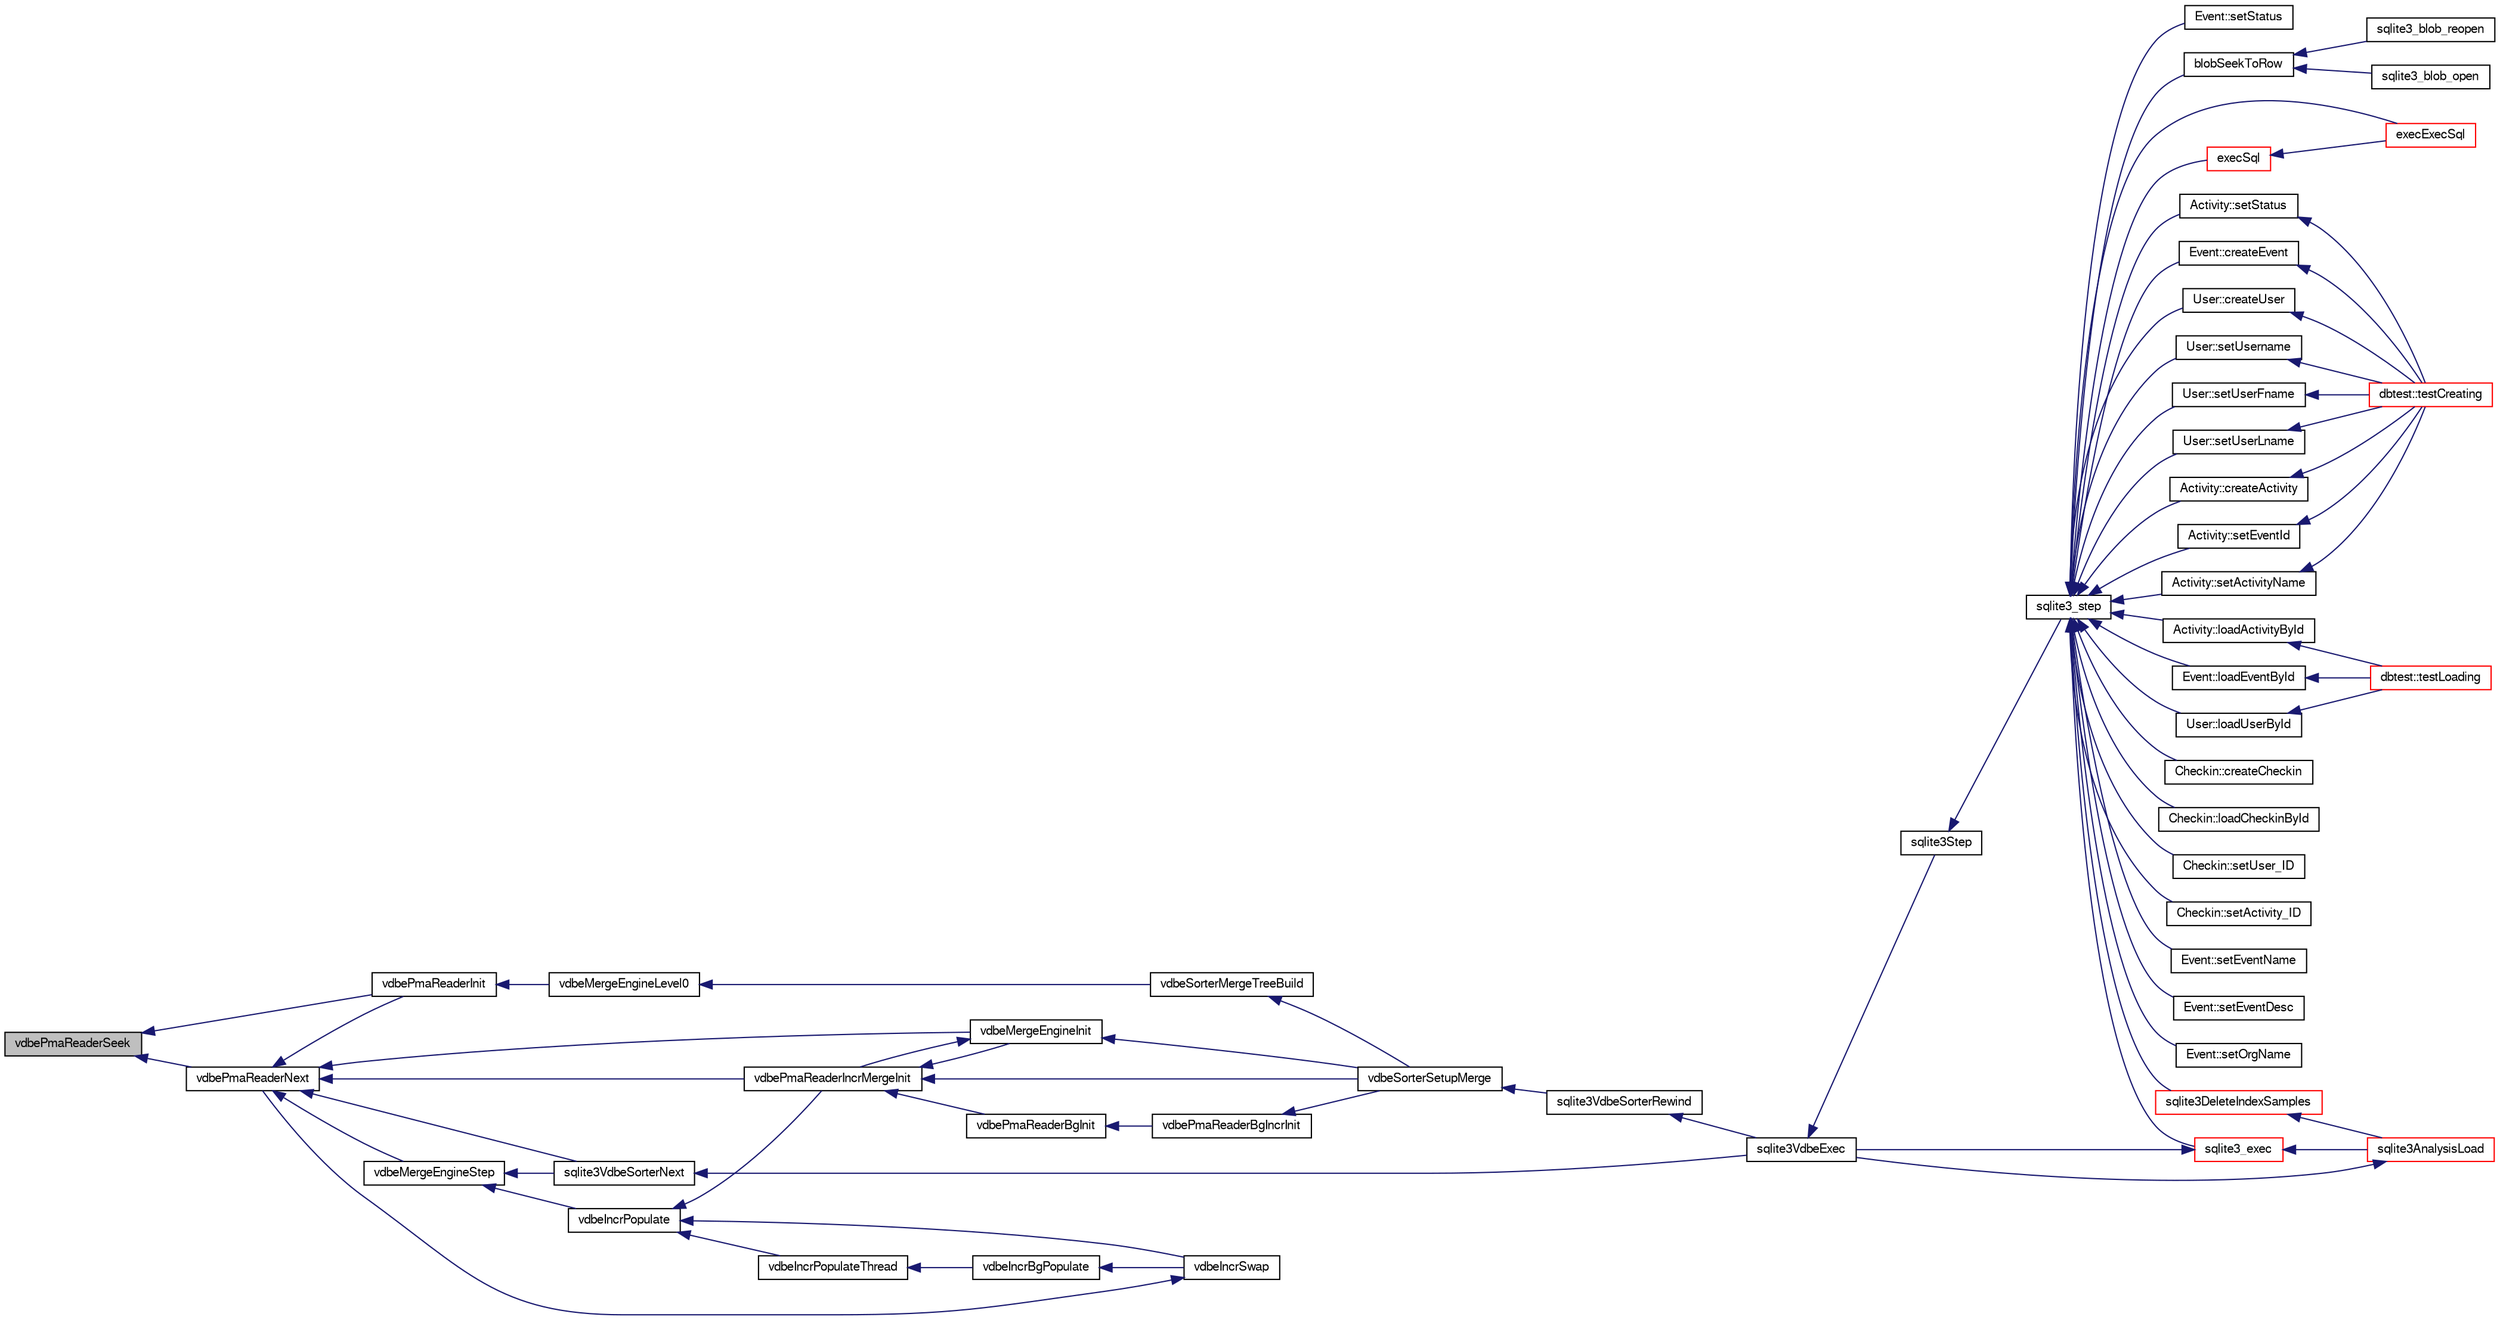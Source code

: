 digraph "vdbePmaReaderSeek"
{
  edge [fontname="FreeSans",fontsize="10",labelfontname="FreeSans",labelfontsize="10"];
  node [fontname="FreeSans",fontsize="10",shape=record];
  rankdir="LR";
  Node873658 [label="vdbePmaReaderSeek",height=0.2,width=0.4,color="black", fillcolor="grey75", style="filled", fontcolor="black"];
  Node873658 -> Node873659 [dir="back",color="midnightblue",fontsize="10",style="solid",fontname="FreeSans"];
  Node873659 [label="vdbePmaReaderNext",height=0.2,width=0.4,color="black", fillcolor="white", style="filled",URL="$sqlite3_8c.html#af63a38a01ef1374e7a717f83c2ccf648"];
  Node873659 -> Node873660 [dir="back",color="midnightblue",fontsize="10",style="solid",fontname="FreeSans"];
  Node873660 [label="vdbePmaReaderInit",height=0.2,width=0.4,color="black", fillcolor="white", style="filled",URL="$sqlite3_8c.html#a721a310daa0db281ae2ec97c1e330853"];
  Node873660 -> Node873661 [dir="back",color="midnightblue",fontsize="10",style="solid",fontname="FreeSans"];
  Node873661 [label="vdbeMergeEngineLevel0",height=0.2,width=0.4,color="black", fillcolor="white", style="filled",URL="$sqlite3_8c.html#a5b84168cf5b5c64218810fbc3182b95f"];
  Node873661 -> Node873662 [dir="back",color="midnightblue",fontsize="10",style="solid",fontname="FreeSans"];
  Node873662 [label="vdbeSorterMergeTreeBuild",height=0.2,width=0.4,color="black", fillcolor="white", style="filled",URL="$sqlite3_8c.html#a7af2bdcef74d6ae7b6c04a2a7d171f33"];
  Node873662 -> Node873663 [dir="back",color="midnightblue",fontsize="10",style="solid",fontname="FreeSans"];
  Node873663 [label="vdbeSorterSetupMerge",height=0.2,width=0.4,color="black", fillcolor="white", style="filled",URL="$sqlite3_8c.html#a82088507aafeedcc04af031f7ea0bbd8"];
  Node873663 -> Node873664 [dir="back",color="midnightblue",fontsize="10",style="solid",fontname="FreeSans"];
  Node873664 [label="sqlite3VdbeSorterRewind",height=0.2,width=0.4,color="black", fillcolor="white", style="filled",URL="$sqlite3_8c.html#a31677d178ebf96ee6034a05660e1f4bf"];
  Node873664 -> Node873665 [dir="back",color="midnightblue",fontsize="10",style="solid",fontname="FreeSans"];
  Node873665 [label="sqlite3VdbeExec",height=0.2,width=0.4,color="black", fillcolor="white", style="filled",URL="$sqlite3_8c.html#a8ce40a614bdc56719c4d642b1e4dfb21"];
  Node873665 -> Node873666 [dir="back",color="midnightblue",fontsize="10",style="solid",fontname="FreeSans"];
  Node873666 [label="sqlite3Step",height=0.2,width=0.4,color="black", fillcolor="white", style="filled",URL="$sqlite3_8c.html#a3f2872e873e2758a4beedad1d5113554"];
  Node873666 -> Node873667 [dir="back",color="midnightblue",fontsize="10",style="solid",fontname="FreeSans"];
  Node873667 [label="sqlite3_step",height=0.2,width=0.4,color="black", fillcolor="white", style="filled",URL="$sqlite3_8h.html#ac1e491ce36b7471eb28387f7d3c74334"];
  Node873667 -> Node873668 [dir="back",color="midnightblue",fontsize="10",style="solid",fontname="FreeSans"];
  Node873668 [label="Activity::createActivity",height=0.2,width=0.4,color="black", fillcolor="white", style="filled",URL="$classActivity.html#a813cc5e52c14ab49b39014c134e3425b"];
  Node873668 -> Node873669 [dir="back",color="midnightblue",fontsize="10",style="solid",fontname="FreeSans"];
  Node873669 [label="dbtest::testCreating",height=0.2,width=0.4,color="red", fillcolor="white", style="filled",URL="$classdbtest.html#a8193e88a7df657069c8a6bd09c8243b7"];
  Node873667 -> Node873671 [dir="back",color="midnightblue",fontsize="10",style="solid",fontname="FreeSans"];
  Node873671 [label="Activity::loadActivityById",height=0.2,width=0.4,color="black", fillcolor="white", style="filled",URL="$classActivity.html#abe4ffb4f08a47212ebf9013259d9e7fd"];
  Node873671 -> Node873672 [dir="back",color="midnightblue",fontsize="10",style="solid",fontname="FreeSans"];
  Node873672 [label="dbtest::testLoading",height=0.2,width=0.4,color="red", fillcolor="white", style="filled",URL="$classdbtest.html#a6f98d82a2c8e2b9040848763504ddae1"];
  Node873667 -> Node873673 [dir="back",color="midnightblue",fontsize="10",style="solid",fontname="FreeSans"];
  Node873673 [label="Activity::setEventId",height=0.2,width=0.4,color="black", fillcolor="white", style="filled",URL="$classActivity.html#adb1d0fd0d08f473e068f0a4086bfa9ca"];
  Node873673 -> Node873669 [dir="back",color="midnightblue",fontsize="10",style="solid",fontname="FreeSans"];
  Node873667 -> Node873674 [dir="back",color="midnightblue",fontsize="10",style="solid",fontname="FreeSans"];
  Node873674 [label="Activity::setActivityName",height=0.2,width=0.4,color="black", fillcolor="white", style="filled",URL="$classActivity.html#a62dc3737b33915a36086f9dd26d16a81"];
  Node873674 -> Node873669 [dir="back",color="midnightblue",fontsize="10",style="solid",fontname="FreeSans"];
  Node873667 -> Node873675 [dir="back",color="midnightblue",fontsize="10",style="solid",fontname="FreeSans"];
  Node873675 [label="Activity::setStatus",height=0.2,width=0.4,color="black", fillcolor="white", style="filled",URL="$classActivity.html#af618135a7738f4d2a7ee147a8ef912ea"];
  Node873675 -> Node873669 [dir="back",color="midnightblue",fontsize="10",style="solid",fontname="FreeSans"];
  Node873667 -> Node873676 [dir="back",color="midnightblue",fontsize="10",style="solid",fontname="FreeSans"];
  Node873676 [label="Checkin::createCheckin",height=0.2,width=0.4,color="black", fillcolor="white", style="filled",URL="$classCheckin.html#a4e40acdf7fff0e607f6de4f24f3a163c"];
  Node873667 -> Node873677 [dir="back",color="midnightblue",fontsize="10",style="solid",fontname="FreeSans"];
  Node873677 [label="Checkin::loadCheckinById",height=0.2,width=0.4,color="black", fillcolor="white", style="filled",URL="$classCheckin.html#a3461f70ea6c68475225f2a07f78a21e0"];
  Node873667 -> Node873678 [dir="back",color="midnightblue",fontsize="10",style="solid",fontname="FreeSans"];
  Node873678 [label="Checkin::setUser_ID",height=0.2,width=0.4,color="black", fillcolor="white", style="filled",URL="$classCheckin.html#a76ab640f4f912876dbebf183db5359c6"];
  Node873667 -> Node873679 [dir="back",color="midnightblue",fontsize="10",style="solid",fontname="FreeSans"];
  Node873679 [label="Checkin::setActivity_ID",height=0.2,width=0.4,color="black", fillcolor="white", style="filled",URL="$classCheckin.html#ab2ff3ec2604ec73a42af25874a00b232"];
  Node873667 -> Node873680 [dir="back",color="midnightblue",fontsize="10",style="solid",fontname="FreeSans"];
  Node873680 [label="Event::createEvent",height=0.2,width=0.4,color="black", fillcolor="white", style="filled",URL="$classEvent.html#a77adb9f4a46ffb32c2d931f0691f5903"];
  Node873680 -> Node873669 [dir="back",color="midnightblue",fontsize="10",style="solid",fontname="FreeSans"];
  Node873667 -> Node873681 [dir="back",color="midnightblue",fontsize="10",style="solid",fontname="FreeSans"];
  Node873681 [label="Event::loadEventById",height=0.2,width=0.4,color="black", fillcolor="white", style="filled",URL="$classEvent.html#afa66cea33f722dbeecb69cc98fdea055"];
  Node873681 -> Node873672 [dir="back",color="midnightblue",fontsize="10",style="solid",fontname="FreeSans"];
  Node873667 -> Node873682 [dir="back",color="midnightblue",fontsize="10",style="solid",fontname="FreeSans"];
  Node873682 [label="Event::setEventName",height=0.2,width=0.4,color="black", fillcolor="white", style="filled",URL="$classEvent.html#a10596b6ca077df05184e30d62b08729d"];
  Node873667 -> Node873683 [dir="back",color="midnightblue",fontsize="10",style="solid",fontname="FreeSans"];
  Node873683 [label="Event::setEventDesc",height=0.2,width=0.4,color="black", fillcolor="white", style="filled",URL="$classEvent.html#ae36b8377dcae792f1c5c4726024c981b"];
  Node873667 -> Node873684 [dir="back",color="midnightblue",fontsize="10",style="solid",fontname="FreeSans"];
  Node873684 [label="Event::setOrgName",height=0.2,width=0.4,color="black", fillcolor="white", style="filled",URL="$classEvent.html#a19aac0f776bd764563a54977656cf680"];
  Node873667 -> Node873685 [dir="back",color="midnightblue",fontsize="10",style="solid",fontname="FreeSans"];
  Node873685 [label="Event::setStatus",height=0.2,width=0.4,color="black", fillcolor="white", style="filled",URL="$classEvent.html#ab0a6b9285af0f4172eb841e2b80f8972"];
  Node873667 -> Node873686 [dir="back",color="midnightblue",fontsize="10",style="solid",fontname="FreeSans"];
  Node873686 [label="blobSeekToRow",height=0.2,width=0.4,color="black", fillcolor="white", style="filled",URL="$sqlite3_8c.html#afff57e13332b98c8a44a7cebe38962ab"];
  Node873686 -> Node873687 [dir="back",color="midnightblue",fontsize="10",style="solid",fontname="FreeSans"];
  Node873687 [label="sqlite3_blob_open",height=0.2,width=0.4,color="black", fillcolor="white", style="filled",URL="$sqlite3_8h.html#adb8ad839a5bdd62a43785132bc7dd518"];
  Node873686 -> Node873688 [dir="back",color="midnightblue",fontsize="10",style="solid",fontname="FreeSans"];
  Node873688 [label="sqlite3_blob_reopen",height=0.2,width=0.4,color="black", fillcolor="white", style="filled",URL="$sqlite3_8h.html#abc77c24fdc0150138490359a94360f7e"];
  Node873667 -> Node873689 [dir="back",color="midnightblue",fontsize="10",style="solid",fontname="FreeSans"];
  Node873689 [label="sqlite3DeleteIndexSamples",height=0.2,width=0.4,color="red", fillcolor="white", style="filled",URL="$sqlite3_8c.html#aaeda0302fbf61397ec009f65bed047ef"];
  Node873689 -> Node873690 [dir="back",color="midnightblue",fontsize="10",style="solid",fontname="FreeSans"];
  Node873690 [label="sqlite3AnalysisLoad",height=0.2,width=0.4,color="red", fillcolor="white", style="filled",URL="$sqlite3_8c.html#a48a2301c27e1d3d68708b9b8761b5a01"];
  Node873690 -> Node873665 [dir="back",color="midnightblue",fontsize="10",style="solid",fontname="FreeSans"];
  Node873667 -> Node873858 [dir="back",color="midnightblue",fontsize="10",style="solid",fontname="FreeSans"];
  Node873858 [label="sqlite3_exec",height=0.2,width=0.4,color="red", fillcolor="white", style="filled",URL="$sqlite3_8h.html#a97487ec8150e0bcc8fa392ab8f0e24db"];
  Node873858 -> Node873665 [dir="back",color="midnightblue",fontsize="10",style="solid",fontname="FreeSans"];
  Node873858 -> Node873690 [dir="back",color="midnightblue",fontsize="10",style="solid",fontname="FreeSans"];
  Node873667 -> Node873849 [dir="back",color="midnightblue",fontsize="10",style="solid",fontname="FreeSans"];
  Node873849 [label="execSql",height=0.2,width=0.4,color="red", fillcolor="white", style="filled",URL="$sqlite3_8c.html#a7d16651b98a110662f4c265eff0246cb"];
  Node873849 -> Node873850 [dir="back",color="midnightblue",fontsize="10",style="solid",fontname="FreeSans"];
  Node873850 [label="execExecSql",height=0.2,width=0.4,color="red", fillcolor="white", style="filled",URL="$sqlite3_8c.html#ac1be09a6c047f21133d16378d301e0d4"];
  Node873667 -> Node873850 [dir="back",color="midnightblue",fontsize="10",style="solid",fontname="FreeSans"];
  Node873667 -> Node873852 [dir="back",color="midnightblue",fontsize="10",style="solid",fontname="FreeSans"];
  Node873852 [label="User::createUser",height=0.2,width=0.4,color="black", fillcolor="white", style="filled",URL="$classUser.html#a22ed673939e8cc0a136130b809bba513"];
  Node873852 -> Node873669 [dir="back",color="midnightblue",fontsize="10",style="solid",fontname="FreeSans"];
  Node873667 -> Node873853 [dir="back",color="midnightblue",fontsize="10",style="solid",fontname="FreeSans"];
  Node873853 [label="User::loadUserById",height=0.2,width=0.4,color="black", fillcolor="white", style="filled",URL="$classUser.html#a863377665b7fb83c5547dcf9727f5092"];
  Node873853 -> Node873672 [dir="back",color="midnightblue",fontsize="10",style="solid",fontname="FreeSans"];
  Node873667 -> Node873854 [dir="back",color="midnightblue",fontsize="10",style="solid",fontname="FreeSans"];
  Node873854 [label="User::setUsername",height=0.2,width=0.4,color="black", fillcolor="white", style="filled",URL="$classUser.html#aa0497022a136cb78de785b0a39ae60b1"];
  Node873854 -> Node873669 [dir="back",color="midnightblue",fontsize="10",style="solid",fontname="FreeSans"];
  Node873667 -> Node873855 [dir="back",color="midnightblue",fontsize="10",style="solid",fontname="FreeSans"];
  Node873855 [label="User::setUserFname",height=0.2,width=0.4,color="black", fillcolor="white", style="filled",URL="$classUser.html#a72657eb55cd0ca437b4841a43f19912f"];
  Node873855 -> Node873669 [dir="back",color="midnightblue",fontsize="10",style="solid",fontname="FreeSans"];
  Node873667 -> Node873856 [dir="back",color="midnightblue",fontsize="10",style="solid",fontname="FreeSans"];
  Node873856 [label="User::setUserLname",height=0.2,width=0.4,color="black", fillcolor="white", style="filled",URL="$classUser.html#aa25973387e5afe1aa6f60dd6545e33b5"];
  Node873856 -> Node873669 [dir="back",color="midnightblue",fontsize="10",style="solid",fontname="FreeSans"];
  Node873659 -> Node873926 [dir="back",color="midnightblue",fontsize="10",style="solid",fontname="FreeSans"];
  Node873926 [label="vdbeMergeEngineStep",height=0.2,width=0.4,color="black", fillcolor="white", style="filled",URL="$sqlite3_8c.html#a36af2b5bd30bb2d097a185ce7b349aed"];
  Node873926 -> Node873927 [dir="back",color="midnightblue",fontsize="10",style="solid",fontname="FreeSans"];
  Node873927 [label="vdbeIncrPopulate",height=0.2,width=0.4,color="black", fillcolor="white", style="filled",URL="$sqlite3_8c.html#a157a9f79260999f8f5f336d246f7b1bd"];
  Node873927 -> Node873928 [dir="back",color="midnightblue",fontsize="10",style="solid",fontname="FreeSans"];
  Node873928 [label="vdbeIncrPopulateThread",height=0.2,width=0.4,color="black", fillcolor="white", style="filled",URL="$sqlite3_8c.html#ae7c977e9bc712052464f45c67e95847b"];
  Node873928 -> Node873929 [dir="back",color="midnightblue",fontsize="10",style="solid",fontname="FreeSans"];
  Node873929 [label="vdbeIncrBgPopulate",height=0.2,width=0.4,color="black", fillcolor="white", style="filled",URL="$sqlite3_8c.html#ac7fcc18f338b99f560b8ce2ad5ced444"];
  Node873929 -> Node873930 [dir="back",color="midnightblue",fontsize="10",style="solid",fontname="FreeSans"];
  Node873930 [label="vdbeIncrSwap",height=0.2,width=0.4,color="black", fillcolor="white", style="filled",URL="$sqlite3_8c.html#a8f7f6718c318c3268d28964e2b983225"];
  Node873930 -> Node873659 [dir="back",color="midnightblue",fontsize="10",style="solid",fontname="FreeSans"];
  Node873927 -> Node873930 [dir="back",color="midnightblue",fontsize="10",style="solid",fontname="FreeSans"];
  Node873927 -> Node873931 [dir="back",color="midnightblue",fontsize="10",style="solid",fontname="FreeSans"];
  Node873931 [label="vdbePmaReaderIncrMergeInit",height=0.2,width=0.4,color="black", fillcolor="white", style="filled",URL="$sqlite3_8c.html#a8174970251c49119bb287029eb1d3aed"];
  Node873931 -> Node873932 [dir="back",color="midnightblue",fontsize="10",style="solid",fontname="FreeSans"];
  Node873932 [label="vdbeMergeEngineInit",height=0.2,width=0.4,color="black", fillcolor="white", style="filled",URL="$sqlite3_8c.html#aa3c8bfc9bbc60c4bc1402369750c8c1f"];
  Node873932 -> Node873931 [dir="back",color="midnightblue",fontsize="10",style="solid",fontname="FreeSans"];
  Node873932 -> Node873663 [dir="back",color="midnightblue",fontsize="10",style="solid",fontname="FreeSans"];
  Node873931 -> Node873933 [dir="back",color="midnightblue",fontsize="10",style="solid",fontname="FreeSans"];
  Node873933 [label="vdbePmaReaderBgInit",height=0.2,width=0.4,color="black", fillcolor="white", style="filled",URL="$sqlite3_8c.html#a9b5ba54e987dd6921fce57849ada7006"];
  Node873933 -> Node873934 [dir="back",color="midnightblue",fontsize="10",style="solid",fontname="FreeSans"];
  Node873934 [label="vdbePmaReaderBgIncrInit",height=0.2,width=0.4,color="black", fillcolor="white", style="filled",URL="$sqlite3_8c.html#a6af1891e09d9b5c7fc9fa201cf96d9ab"];
  Node873934 -> Node873663 [dir="back",color="midnightblue",fontsize="10",style="solid",fontname="FreeSans"];
  Node873931 -> Node873663 [dir="back",color="midnightblue",fontsize="10",style="solid",fontname="FreeSans"];
  Node873926 -> Node873935 [dir="back",color="midnightblue",fontsize="10",style="solid",fontname="FreeSans"];
  Node873935 [label="sqlite3VdbeSorterNext",height=0.2,width=0.4,color="black", fillcolor="white", style="filled",URL="$sqlite3_8c.html#a2c124733226f09f5b5ac860635be7850"];
  Node873935 -> Node873665 [dir="back",color="midnightblue",fontsize="10",style="solid",fontname="FreeSans"];
  Node873659 -> Node873932 [dir="back",color="midnightblue",fontsize="10",style="solid",fontname="FreeSans"];
  Node873659 -> Node873931 [dir="back",color="midnightblue",fontsize="10",style="solid",fontname="FreeSans"];
  Node873659 -> Node873935 [dir="back",color="midnightblue",fontsize="10",style="solid",fontname="FreeSans"];
  Node873658 -> Node873660 [dir="back",color="midnightblue",fontsize="10",style="solid",fontname="FreeSans"];
}
